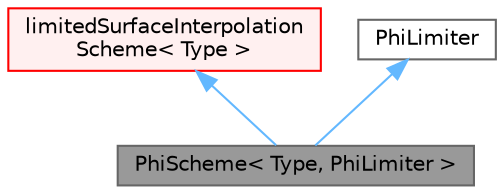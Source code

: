 digraph "PhiScheme&lt; Type, PhiLimiter &gt;"
{
 // LATEX_PDF_SIZE
  bgcolor="transparent";
  edge [fontname=Helvetica,fontsize=10,labelfontname=Helvetica,labelfontsize=10];
  node [fontname=Helvetica,fontsize=10,shape=box,height=0.2,width=0.4];
  Node1 [id="Node000001",label="PhiScheme\< Type, PhiLimiter \>",height=0.2,width=0.4,color="gray40", fillcolor="grey60", style="filled", fontcolor="black",tooltip="Class to create the weighting-factors based on the face-flux."];
  Node2 -> Node1 [id="edge1_Node000001_Node000002",dir="back",color="steelblue1",style="solid",tooltip=" "];
  Node2 [id="Node000002",label="limitedSurfaceInterpolation\lScheme\< Type \>",height=0.2,width=0.4,color="red", fillcolor="#FFF0F0", style="filled",URL="$classFoam_1_1limitedSurfaceInterpolationScheme.html",tooltip="Abstract base class for limited surface interpolation schemes."];
  Node18 -> Node1 [id="edge2_Node000001_Node000018",dir="back",color="steelblue1",style="solid",tooltip=" "];
  Node18 [id="Node000018",label="PhiLimiter",height=0.2,width=0.4,color="gray40", fillcolor="white", style="filled",URL="$classFoam_1_1PhiLimiter.html",tooltip="Class with limiter function which returns the limiter for the Phi differencing scheme."];
}
